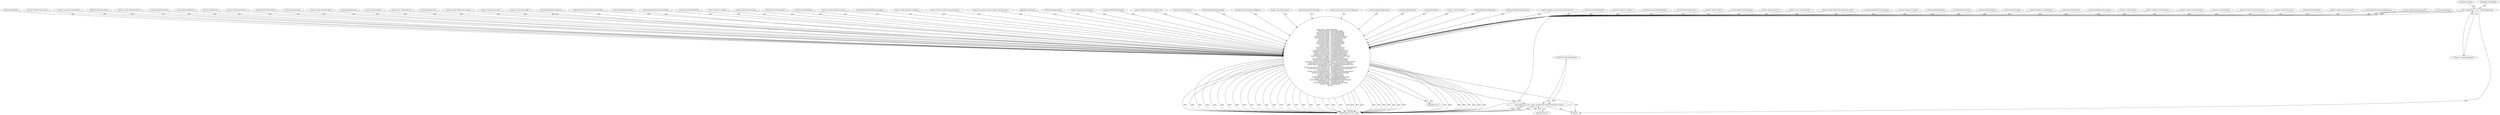 digraph "0_Chrome_5a2de6455f565783c73e53eae2c8b953e7d48520_0@pointer" {
"1000156" [label="(Call,g_object_get(webSettings,\n                 \"default-encoding\", &defaultEncoding,\n                 \"cursive-font-family\", &cursiveFontFamily,\n                 \"default-font-family\", &defaultFontFamily,\n                 \"fantasy-font-family\", &fantasyFontFamily,\n                 \"monospace-font-family\", &monospaceFontFamily,\n                 \"sans-serif-font-family\", &sansSerifFontFamily,\n                 \"serif-font-family\", &serifFontFamily,\n                 \"auto-load-images\", &autoLoadImages,\n                 \"auto-shrink-images\", &autoShrinkImages,\n                 \"print-backgrounds\", &printBackgrounds,\n                 \"enable-scripts\", &enableScripts,\n                 \"enable-plugins\", &enablePlugins,\n                 \"resizable-text-areas\", &resizableTextAreas,\n                 \"user-stylesheet-uri\", &userStylesheetUri,\n                 \"enable-developer-extras\", &enableDeveloperExtras,\n                 \"enable-private-browsing\", &enablePrivateBrowsing,\n                 \"enable-caret-browsing\", &enableCaretBrowsing,\n                 \"enable-html5-database\", &enableHTML5Database,\n                 \"enable-html5-local-storage\", &enableHTML5LocalStorage,\n                 \"enable-xss-auditor\", &enableXSSAuditor,\n                 \"enable-spatial-navigation\", &enableSpatialNavigation,\n                 \"enable-frame-flattening\", &enableFrameFlattening,\n                 \"javascript-can-open-windows-automatically\", &javascriptCanOpenWindows,\n                 \"javascript-can-access-clipboard\", &javaScriptCanAccessClipboard,\n                 \"enable-offline-web-application-cache\", &enableOfflineWebAppCache,\n                 \"editing-behavior\", &editingBehavior,\n                 \"enable-universal-access-from-file-uris\", &enableUniversalAccessFromFileURI,\n                 \"enable-file-access-from-file-uris\", &enableFileAccessFromFileURI,\n                 \"enable-dom-paste\", &enableDOMPaste,\n                 \"tab-key-cycles-through-elements\", &tabKeyCyclesThroughElements,\n                 \"enable-site-specific-quirks\", &enableSiteSpecificQuirks,\n                  \"enable-page-cache\", &usePageCache,\n                  \"enable-java-applet\", &enableJavaApplet,\n                  \"enable-hyperlink-auditing\", &enableHyperlinkAuditing,\n                 \"enable-spell-checking\", &enableSpellChecking,\n                  \"spell-checking-languages\", &defaultSpellCheckingLanguages,\n                  \"enable-fullscreen\", &enableFullscreen,\n                  \"enable-dns-prefetching\", &enableDNSPrefetching,\n                 \"enable-webgl\", &enableWebGL,\n                 NULL))"];
"1000110" [label="(Call,* webSettings = priv->webSettings.get())"];
"1000388" [label="(Call,webkit_web_view_screen_changed(GTK_WIDGET(webView), NULL))"];
"1000219" [label="(Call,&enableSpatialNavigation)"];
"1000272" [label="(Literal,\"enable-webgl\")"];
"1000203" [label="(Literal,\"enable-private-browsing\")"];
"1000221" [label="(Literal,\"enable-frame-flattening\")"];
"1000162" [label="(Call,&cursiveFontFamily)"];
"1000248" [label="(Literal,\"enable-site-specific-quirks\")"];
"1000242" [label="(Literal,\"enable-dom-paste\")"];
"1000168" [label="(Call,&fantasyFontFamily)"];
"1000218" [label="(Literal,\"enable-spatial-navigation\")"];
"1000246" [label="(Call,&tabKeyCyclesThroughElements)"];
"1000112" [label="(Call,priv->webSettings.get())"];
"1000263" [label="(Literal,\"spell-checking-languages\")"];
"1000189" [label="(Call,&enableScripts)"];
"1000192" [label="(Call,&enablePlugins)"];
"1000115" [label="(Identifier,settings)"];
"1000194" [label="(Literal,\"resizable-text-areas\")"];
"1000170" [label="(Literal,\"monospace-font-family\")"];
"1000277" [label="(Identifier,defaultEncoding)"];
"1000209" [label="(Literal,\"enable-html5-database\")"];
"1000195" [label="(Call,&resizableTextAreas)"];
"1000165" [label="(Call,&defaultFontFamily)"];
"1000252" [label="(Call,&usePageCache)"];
"1000167" [label="(Literal,\"fantasy-font-family\")"];
"1000164" [label="(Literal,\"default-font-family\")"];
"1000180" [label="(Call,&autoLoadImages)"];
"1000260" [label="(Literal,\"enable-spell-checking\")"];
"1000234" [label="(Call,&editingBehavior)"];
"1000191" [label="(Literal,\"enable-plugins\")"];
"1000197" [label="(Literal,\"user-stylesheet-uri\")"];
"1000177" [label="(Call,&serifFontFamily)"];
"1000212" [label="(Literal,\"enable-html5-local-storage\")"];
"1000251" [label="(Literal,\"enable-page-cache\")"];
"1000161" [label="(Literal,\"cursive-font-family\")"];
"1000249" [label="(Call,&enableSiteSpecificQuirks)"];
"1000111" [label="(Identifier,webSettings)"];
"1000237" [label="(Call,&enableUniversalAccessFromFileURI)"];
"1000261" [label="(Call,&enableSpellChecking)"];
"1000240" [label="(Call,&enableFileAccessFromFileURI)"];
"1000171" [label="(Call,&monospaceFontFamily)"];
"1000158" [label="(Literal,\"default-encoding\")"];
"1000207" [label="(Call,&enableCaretBrowsing)"];
"1000182" [label="(Literal,\"auto-shrink-images\")"];
"1000183" [label="(Call,&autoShrinkImages)"];
"1000200" [label="(Literal,\"enable-developer-extras\")"];
"1000264" [label="(Call,&defaultSpellCheckingLanguages)"];
"1000257" [label="(Literal,\"enable-hyperlink-auditing\")"];
"1000245" [label="(Literal,\"tab-key-cycles-through-elements\")"];
"1000224" [label="(Literal,\"javascript-can-open-windows-automatically\")"];
"1000157" [label="(Identifier,webSettings)"];
"1000186" [label="(Call,&printBackgrounds)"];
"1000156" [label="(Call,g_object_get(webSettings,\n                 \"default-encoding\", &defaultEncoding,\n                 \"cursive-font-family\", &cursiveFontFamily,\n                 \"default-font-family\", &defaultFontFamily,\n                 \"fantasy-font-family\", &fantasyFontFamily,\n                 \"monospace-font-family\", &monospaceFontFamily,\n                 \"sans-serif-font-family\", &sansSerifFontFamily,\n                 \"serif-font-family\", &serifFontFamily,\n                 \"auto-load-images\", &autoLoadImages,\n                 \"auto-shrink-images\", &autoShrinkImages,\n                 \"print-backgrounds\", &printBackgrounds,\n                 \"enable-scripts\", &enableScripts,\n                 \"enable-plugins\", &enablePlugins,\n                 \"resizable-text-areas\", &resizableTextAreas,\n                 \"user-stylesheet-uri\", &userStylesheetUri,\n                 \"enable-developer-extras\", &enableDeveloperExtras,\n                 \"enable-private-browsing\", &enablePrivateBrowsing,\n                 \"enable-caret-browsing\", &enableCaretBrowsing,\n                 \"enable-html5-database\", &enableHTML5Database,\n                 \"enable-html5-local-storage\", &enableHTML5LocalStorage,\n                 \"enable-xss-auditor\", &enableXSSAuditor,\n                 \"enable-spatial-navigation\", &enableSpatialNavigation,\n                 \"enable-frame-flattening\", &enableFrameFlattening,\n                 \"javascript-can-open-windows-automatically\", &javascriptCanOpenWindows,\n                 \"javascript-can-access-clipboard\", &javaScriptCanAccessClipboard,\n                 \"enable-offline-web-application-cache\", &enableOfflineWebAppCache,\n                 \"editing-behavior\", &editingBehavior,\n                 \"enable-universal-access-from-file-uris\", &enableUniversalAccessFromFileURI,\n                 \"enable-file-access-from-file-uris\", &enableFileAccessFromFileURI,\n                 \"enable-dom-paste\", &enableDOMPaste,\n                 \"tab-key-cycles-through-elements\", &tabKeyCyclesThroughElements,\n                 \"enable-site-specific-quirks\", &enableSiteSpecificQuirks,\n                  \"enable-page-cache\", &usePageCache,\n                  \"enable-java-applet\", &enableJavaApplet,\n                  \"enable-hyperlink-auditing\", &enableHyperlinkAuditing,\n                 \"enable-spell-checking\", &enableSpellChecking,\n                  \"spell-checking-languages\", &defaultSpellCheckingLanguages,\n                  \"enable-fullscreen\", &enableFullscreen,\n                  \"enable-dns-prefetching\", &enableDNSPrefetching,\n                 \"enable-webgl\", &enableWebGL,\n                 NULL))"];
"1000391" [label="(Identifier,NULL)"];
"1000110" [label="(Call,* webSettings = priv->webSettings.get())"];
"1000389" [label="(Call,GTK_WIDGET(webView))"];
"1000206" [label="(Literal,\"enable-caret-browsing\")"];
"1000210" [label="(Call,&enableHTML5Database)"];
"1000239" [label="(Literal,\"enable-file-access-from-file-uris\")"];
"1000266" [label="(Literal,\"enable-fullscreen\")"];
"1000258" [label="(Call,&enableHyperlinkAuditing)"];
"1000228" [label="(Call,&javaScriptCanAccessClipboard)"];
"1000179" [label="(Literal,\"auto-load-images\")"];
"1000270" [label="(Call,&enableDNSPrefetching)"];
"1000227" [label="(Literal,\"javascript-can-access-clipboard\")"];
"1000201" [label="(Call,&enableDeveloperExtras)"];
"1000243" [label="(Call,&enableDOMPaste)"];
"1000273" [label="(Call,&enableWebGL)"];
"1000176" [label="(Literal,\"serif-font-family\")"];
"1000275" [label="(Identifier,NULL)"];
"1000204" [label="(Call,&enablePrivateBrowsing)"];
"1000231" [label="(Call,&enableOfflineWebAppCache)"];
"1000236" [label="(Literal,\"enable-universal-access-from-file-uris\")"];
"1000174" [label="(Call,&sansSerifFontFamily)"];
"1000215" [label="(Literal,\"enable-xss-auditor\")"];
"1000225" [label="(Call,&javascriptCanOpenWindows)"];
"1000185" [label="(Literal,\"print-backgrounds\")"];
"1000188" [label="(Literal,\"enable-scripts\")"];
"1000222" [label="(Call,&enableFrameFlattening)"];
"1000233" [label="(Literal,\"editing-behavior\")"];
"1000173" [label="(Literal,\"sans-serif-font-family\")"];
"1000230" [label="(Literal,\"enable-offline-web-application-cache\")"];
"1000213" [label="(Call,&enableHTML5LocalStorage)"];
"1000254" [label="(Literal,\"enable-java-applet\")"];
"1000216" [label="(Call,&enableXSSAuditor)"];
"1000267" [label="(Call,&enableFullscreen)"];
"1000255" [label="(Call,&enableJavaApplet)"];
"1000159" [label="(Call,&defaultEncoding)"];
"1000269" [label="(Literal,\"enable-dns-prefetching\")"];
"1000392" [label="(MethodReturn,static void)"];
"1000102" [label="(Block,)"];
"1000198" [label="(Call,&userStylesheetUri)"];
"1000388" [label="(Call,webkit_web_view_screen_changed(GTK_WIDGET(webView), NULL))"];
"1000156" -> "1000102"  [label="AST: "];
"1000156" -> "1000275"  [label="CFG: "];
"1000157" -> "1000156"  [label="AST: "];
"1000158" -> "1000156"  [label="AST: "];
"1000159" -> "1000156"  [label="AST: "];
"1000161" -> "1000156"  [label="AST: "];
"1000162" -> "1000156"  [label="AST: "];
"1000164" -> "1000156"  [label="AST: "];
"1000165" -> "1000156"  [label="AST: "];
"1000167" -> "1000156"  [label="AST: "];
"1000168" -> "1000156"  [label="AST: "];
"1000170" -> "1000156"  [label="AST: "];
"1000171" -> "1000156"  [label="AST: "];
"1000173" -> "1000156"  [label="AST: "];
"1000174" -> "1000156"  [label="AST: "];
"1000176" -> "1000156"  [label="AST: "];
"1000177" -> "1000156"  [label="AST: "];
"1000179" -> "1000156"  [label="AST: "];
"1000180" -> "1000156"  [label="AST: "];
"1000182" -> "1000156"  [label="AST: "];
"1000183" -> "1000156"  [label="AST: "];
"1000185" -> "1000156"  [label="AST: "];
"1000186" -> "1000156"  [label="AST: "];
"1000188" -> "1000156"  [label="AST: "];
"1000189" -> "1000156"  [label="AST: "];
"1000191" -> "1000156"  [label="AST: "];
"1000192" -> "1000156"  [label="AST: "];
"1000194" -> "1000156"  [label="AST: "];
"1000195" -> "1000156"  [label="AST: "];
"1000197" -> "1000156"  [label="AST: "];
"1000198" -> "1000156"  [label="AST: "];
"1000200" -> "1000156"  [label="AST: "];
"1000201" -> "1000156"  [label="AST: "];
"1000203" -> "1000156"  [label="AST: "];
"1000204" -> "1000156"  [label="AST: "];
"1000206" -> "1000156"  [label="AST: "];
"1000207" -> "1000156"  [label="AST: "];
"1000209" -> "1000156"  [label="AST: "];
"1000210" -> "1000156"  [label="AST: "];
"1000212" -> "1000156"  [label="AST: "];
"1000213" -> "1000156"  [label="AST: "];
"1000215" -> "1000156"  [label="AST: "];
"1000216" -> "1000156"  [label="AST: "];
"1000218" -> "1000156"  [label="AST: "];
"1000219" -> "1000156"  [label="AST: "];
"1000221" -> "1000156"  [label="AST: "];
"1000222" -> "1000156"  [label="AST: "];
"1000224" -> "1000156"  [label="AST: "];
"1000225" -> "1000156"  [label="AST: "];
"1000227" -> "1000156"  [label="AST: "];
"1000228" -> "1000156"  [label="AST: "];
"1000230" -> "1000156"  [label="AST: "];
"1000231" -> "1000156"  [label="AST: "];
"1000233" -> "1000156"  [label="AST: "];
"1000234" -> "1000156"  [label="AST: "];
"1000236" -> "1000156"  [label="AST: "];
"1000237" -> "1000156"  [label="AST: "];
"1000239" -> "1000156"  [label="AST: "];
"1000240" -> "1000156"  [label="AST: "];
"1000242" -> "1000156"  [label="AST: "];
"1000243" -> "1000156"  [label="AST: "];
"1000245" -> "1000156"  [label="AST: "];
"1000246" -> "1000156"  [label="AST: "];
"1000248" -> "1000156"  [label="AST: "];
"1000249" -> "1000156"  [label="AST: "];
"1000251" -> "1000156"  [label="AST: "];
"1000252" -> "1000156"  [label="AST: "];
"1000254" -> "1000156"  [label="AST: "];
"1000255" -> "1000156"  [label="AST: "];
"1000257" -> "1000156"  [label="AST: "];
"1000258" -> "1000156"  [label="AST: "];
"1000260" -> "1000156"  [label="AST: "];
"1000261" -> "1000156"  [label="AST: "];
"1000263" -> "1000156"  [label="AST: "];
"1000264" -> "1000156"  [label="AST: "];
"1000266" -> "1000156"  [label="AST: "];
"1000267" -> "1000156"  [label="AST: "];
"1000269" -> "1000156"  [label="AST: "];
"1000270" -> "1000156"  [label="AST: "];
"1000272" -> "1000156"  [label="AST: "];
"1000273" -> "1000156"  [label="AST: "];
"1000275" -> "1000156"  [label="AST: "];
"1000277" -> "1000156"  [label="CFG: "];
"1000156" -> "1000392"  [label="DDG: "];
"1000156" -> "1000392"  [label="DDG: "];
"1000156" -> "1000392"  [label="DDG: "];
"1000156" -> "1000392"  [label="DDG: "];
"1000156" -> "1000392"  [label="DDG: "];
"1000156" -> "1000392"  [label="DDG: "];
"1000156" -> "1000392"  [label="DDG: "];
"1000156" -> "1000392"  [label="DDG: "];
"1000156" -> "1000392"  [label="DDG: "];
"1000156" -> "1000392"  [label="DDG: "];
"1000156" -> "1000392"  [label="DDG: "];
"1000156" -> "1000392"  [label="DDG: "];
"1000156" -> "1000392"  [label="DDG: "];
"1000156" -> "1000392"  [label="DDG: "];
"1000156" -> "1000392"  [label="DDG: "];
"1000156" -> "1000392"  [label="DDG: "];
"1000156" -> "1000392"  [label="DDG: "];
"1000156" -> "1000392"  [label="DDG: "];
"1000156" -> "1000392"  [label="DDG: "];
"1000156" -> "1000392"  [label="DDG: "];
"1000156" -> "1000392"  [label="DDG: "];
"1000156" -> "1000392"  [label="DDG: "];
"1000156" -> "1000392"  [label="DDG: "];
"1000156" -> "1000392"  [label="DDG: "];
"1000156" -> "1000392"  [label="DDG: "];
"1000156" -> "1000392"  [label="DDG: "];
"1000156" -> "1000392"  [label="DDG: "];
"1000156" -> "1000392"  [label="DDG: "];
"1000156" -> "1000392"  [label="DDG: "];
"1000156" -> "1000392"  [label="DDG: "];
"1000156" -> "1000392"  [label="DDG: "];
"1000156" -> "1000392"  [label="DDG: "];
"1000156" -> "1000392"  [label="DDG: "];
"1000156" -> "1000392"  [label="DDG: "];
"1000156" -> "1000392"  [label="DDG: "];
"1000156" -> "1000392"  [label="DDG: "];
"1000156" -> "1000392"  [label="DDG: "];
"1000156" -> "1000392"  [label="DDG: "];
"1000156" -> "1000392"  [label="DDG: "];
"1000156" -> "1000392"  [label="DDG: "];
"1000156" -> "1000392"  [label="DDG: "];
"1000110" -> "1000156"  [label="DDG: "];
"1000156" -> "1000388"  [label="DDG: "];
"1000110" -> "1000102"  [label="AST: "];
"1000110" -> "1000112"  [label="CFG: "];
"1000111" -> "1000110"  [label="AST: "];
"1000112" -> "1000110"  [label="AST: "];
"1000115" -> "1000110"  [label="CFG: "];
"1000110" -> "1000392"  [label="DDG: "];
"1000388" -> "1000102"  [label="AST: "];
"1000388" -> "1000391"  [label="CFG: "];
"1000389" -> "1000388"  [label="AST: "];
"1000391" -> "1000388"  [label="AST: "];
"1000392" -> "1000388"  [label="CFG: "];
"1000388" -> "1000392"  [label="DDG: "];
"1000388" -> "1000392"  [label="DDG: "];
"1000388" -> "1000392"  [label="DDG: "];
"1000389" -> "1000388"  [label="DDG: "];
}
